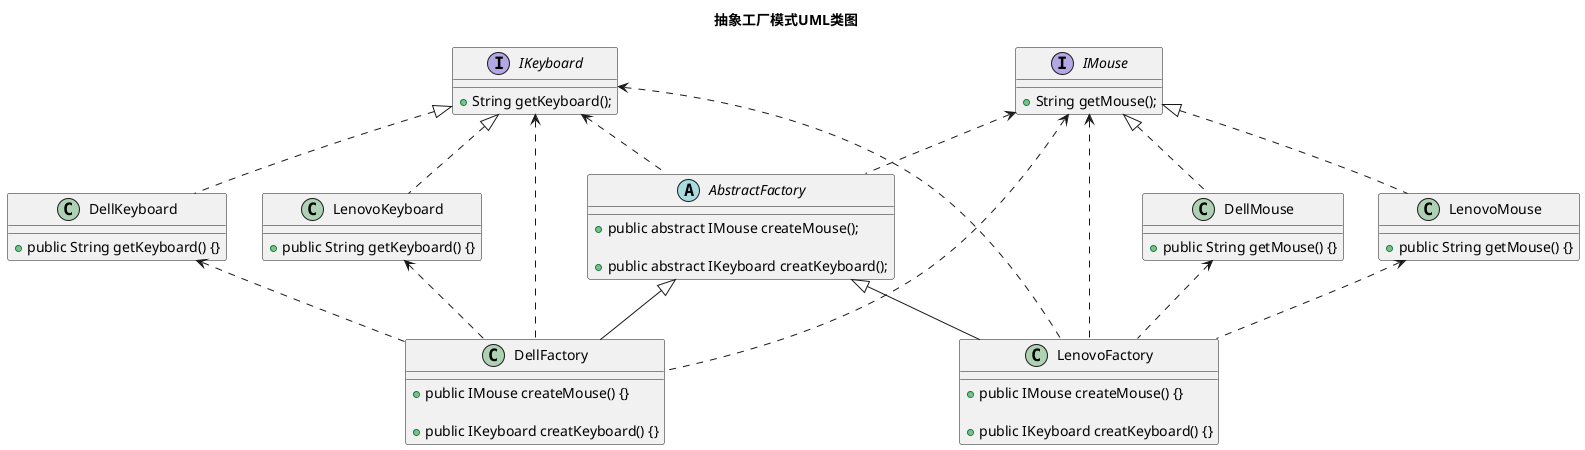 @startuml

Title "抽象工厂模式UML类图"

abstract class AbstractFactory
interface IKeyboard
interface IMouse

AbstractFactory <|-- DellFactory
AbstractFactory <|-- LenovoFactory

IKeyboard <.. AbstractFactory
IKeyboard <.. DellFactory
IKeyboard <.. LenovoFactory
IKeyboard <|.. DellKeyboard
IKeyboard <|.. LenovoKeyboard

IMouse <.. AbstractFactory
IMouse <.. DellFactory
IMouse <.. LenovoFactory
IMouse <|.. DellMouse
IMouse <|.. LenovoMouse

DellKeyboard <.. DellFactory
LenovoKeyboard <.. DellFactory
DellMouse <.. LenovoFactory
LenovoMouse <.. LenovoFactory

abstract class AbstractFactory {
    +public abstract IMouse createMouse();

    +public abstract IKeyboard creatKeyboard();
}

interface IKeyboard {
    +String getKeyboard();
}

interface IMouse {
    +String getMouse();
}

class DellFactory {
    +public IMouse createMouse() {}

    +public IKeyboard creatKeyboard() {}

}

class LenovoFactory {
    +public IMouse createMouse() {}

    +public IKeyboard creatKeyboard() {}

}

class DellKeyboard {
    +public String getKeyboard() {}
}

class LenovoKeyboard {
    +public String getKeyboard() {}
}

class DellMouse {
    +public String getMouse() {}
}

class LenovoMouse {
    +public String getMouse() {}
}


@enduml